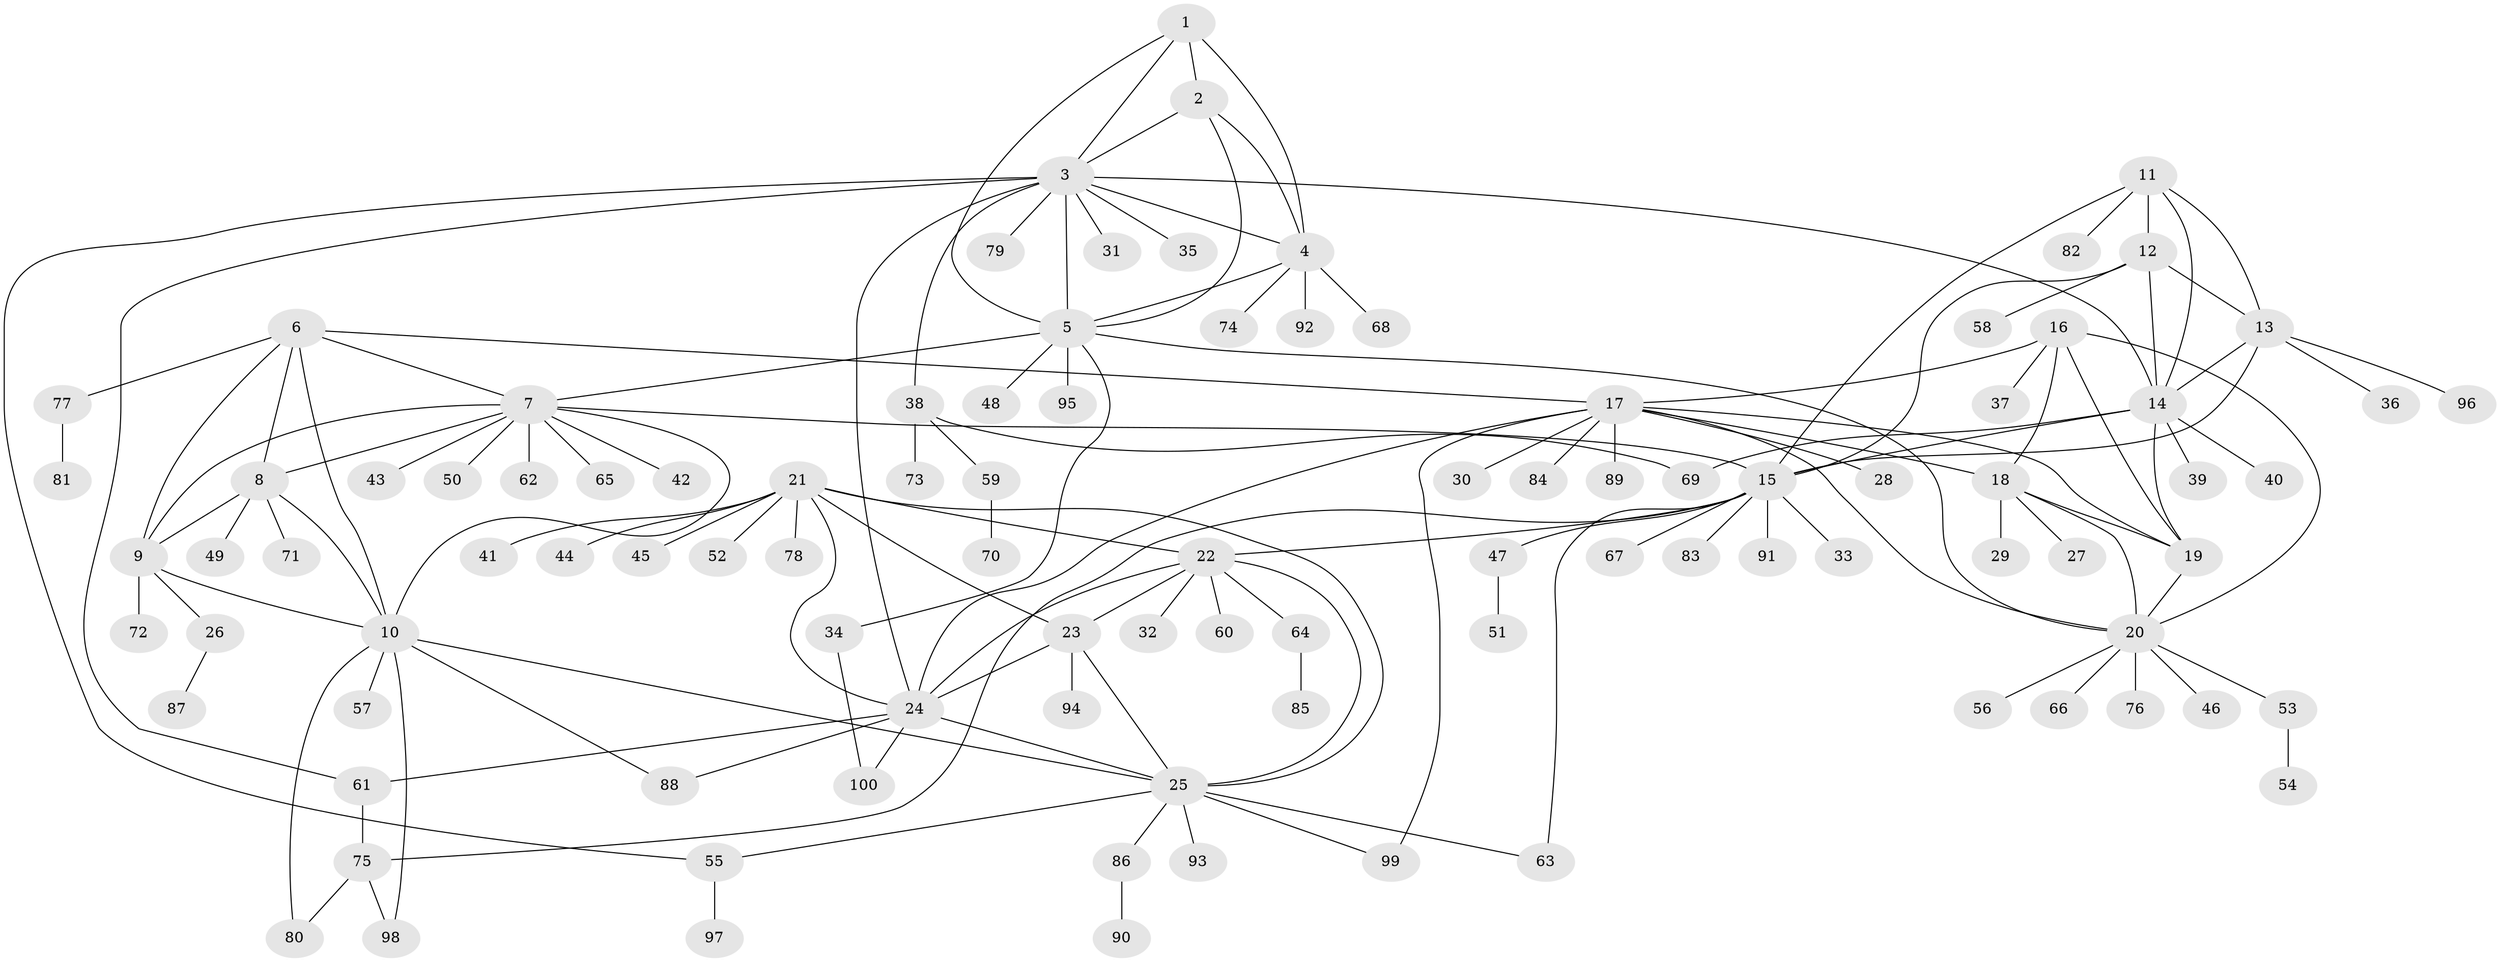 // Generated by graph-tools (version 1.1) at 2025/26/03/09/25 03:26:42]
// undirected, 100 vertices, 145 edges
graph export_dot {
graph [start="1"]
  node [color=gray90,style=filled];
  1;
  2;
  3;
  4;
  5;
  6;
  7;
  8;
  9;
  10;
  11;
  12;
  13;
  14;
  15;
  16;
  17;
  18;
  19;
  20;
  21;
  22;
  23;
  24;
  25;
  26;
  27;
  28;
  29;
  30;
  31;
  32;
  33;
  34;
  35;
  36;
  37;
  38;
  39;
  40;
  41;
  42;
  43;
  44;
  45;
  46;
  47;
  48;
  49;
  50;
  51;
  52;
  53;
  54;
  55;
  56;
  57;
  58;
  59;
  60;
  61;
  62;
  63;
  64;
  65;
  66;
  67;
  68;
  69;
  70;
  71;
  72;
  73;
  74;
  75;
  76;
  77;
  78;
  79;
  80;
  81;
  82;
  83;
  84;
  85;
  86;
  87;
  88;
  89;
  90;
  91;
  92;
  93;
  94;
  95;
  96;
  97;
  98;
  99;
  100;
  1 -- 2;
  1 -- 3;
  1 -- 4;
  1 -- 5;
  2 -- 3;
  2 -- 4;
  2 -- 5;
  3 -- 4;
  3 -- 5;
  3 -- 14;
  3 -- 24;
  3 -- 31;
  3 -- 35;
  3 -- 38;
  3 -- 55;
  3 -- 61;
  3 -- 79;
  4 -- 5;
  4 -- 68;
  4 -- 74;
  4 -- 92;
  5 -- 7;
  5 -- 20;
  5 -- 34;
  5 -- 48;
  5 -- 95;
  6 -- 7;
  6 -- 8;
  6 -- 9;
  6 -- 10;
  6 -- 17;
  6 -- 77;
  7 -- 8;
  7 -- 9;
  7 -- 10;
  7 -- 15;
  7 -- 42;
  7 -- 43;
  7 -- 50;
  7 -- 62;
  7 -- 65;
  8 -- 9;
  8 -- 10;
  8 -- 49;
  8 -- 71;
  9 -- 10;
  9 -- 26;
  9 -- 72;
  10 -- 25;
  10 -- 57;
  10 -- 80;
  10 -- 88;
  10 -- 98;
  11 -- 12;
  11 -- 13;
  11 -- 14;
  11 -- 15;
  11 -- 82;
  12 -- 13;
  12 -- 14;
  12 -- 15;
  12 -- 58;
  13 -- 14;
  13 -- 15;
  13 -- 36;
  13 -- 96;
  14 -- 15;
  14 -- 19;
  14 -- 39;
  14 -- 40;
  14 -- 69;
  15 -- 22;
  15 -- 33;
  15 -- 47;
  15 -- 63;
  15 -- 67;
  15 -- 75;
  15 -- 83;
  15 -- 91;
  16 -- 17;
  16 -- 18;
  16 -- 19;
  16 -- 20;
  16 -- 37;
  17 -- 18;
  17 -- 19;
  17 -- 20;
  17 -- 24;
  17 -- 28;
  17 -- 30;
  17 -- 84;
  17 -- 89;
  17 -- 99;
  18 -- 19;
  18 -- 20;
  18 -- 27;
  18 -- 29;
  19 -- 20;
  20 -- 46;
  20 -- 53;
  20 -- 56;
  20 -- 66;
  20 -- 76;
  21 -- 22;
  21 -- 23;
  21 -- 24;
  21 -- 25;
  21 -- 41;
  21 -- 44;
  21 -- 45;
  21 -- 52;
  21 -- 78;
  22 -- 23;
  22 -- 24;
  22 -- 25;
  22 -- 32;
  22 -- 60;
  22 -- 64;
  23 -- 24;
  23 -- 25;
  23 -- 94;
  24 -- 25;
  24 -- 61;
  24 -- 88;
  24 -- 100;
  25 -- 55;
  25 -- 63;
  25 -- 86;
  25 -- 93;
  25 -- 99;
  26 -- 87;
  34 -- 100;
  38 -- 59;
  38 -- 69;
  38 -- 73;
  47 -- 51;
  53 -- 54;
  55 -- 97;
  59 -- 70;
  61 -- 75;
  64 -- 85;
  75 -- 80;
  75 -- 98;
  77 -- 81;
  86 -- 90;
}
